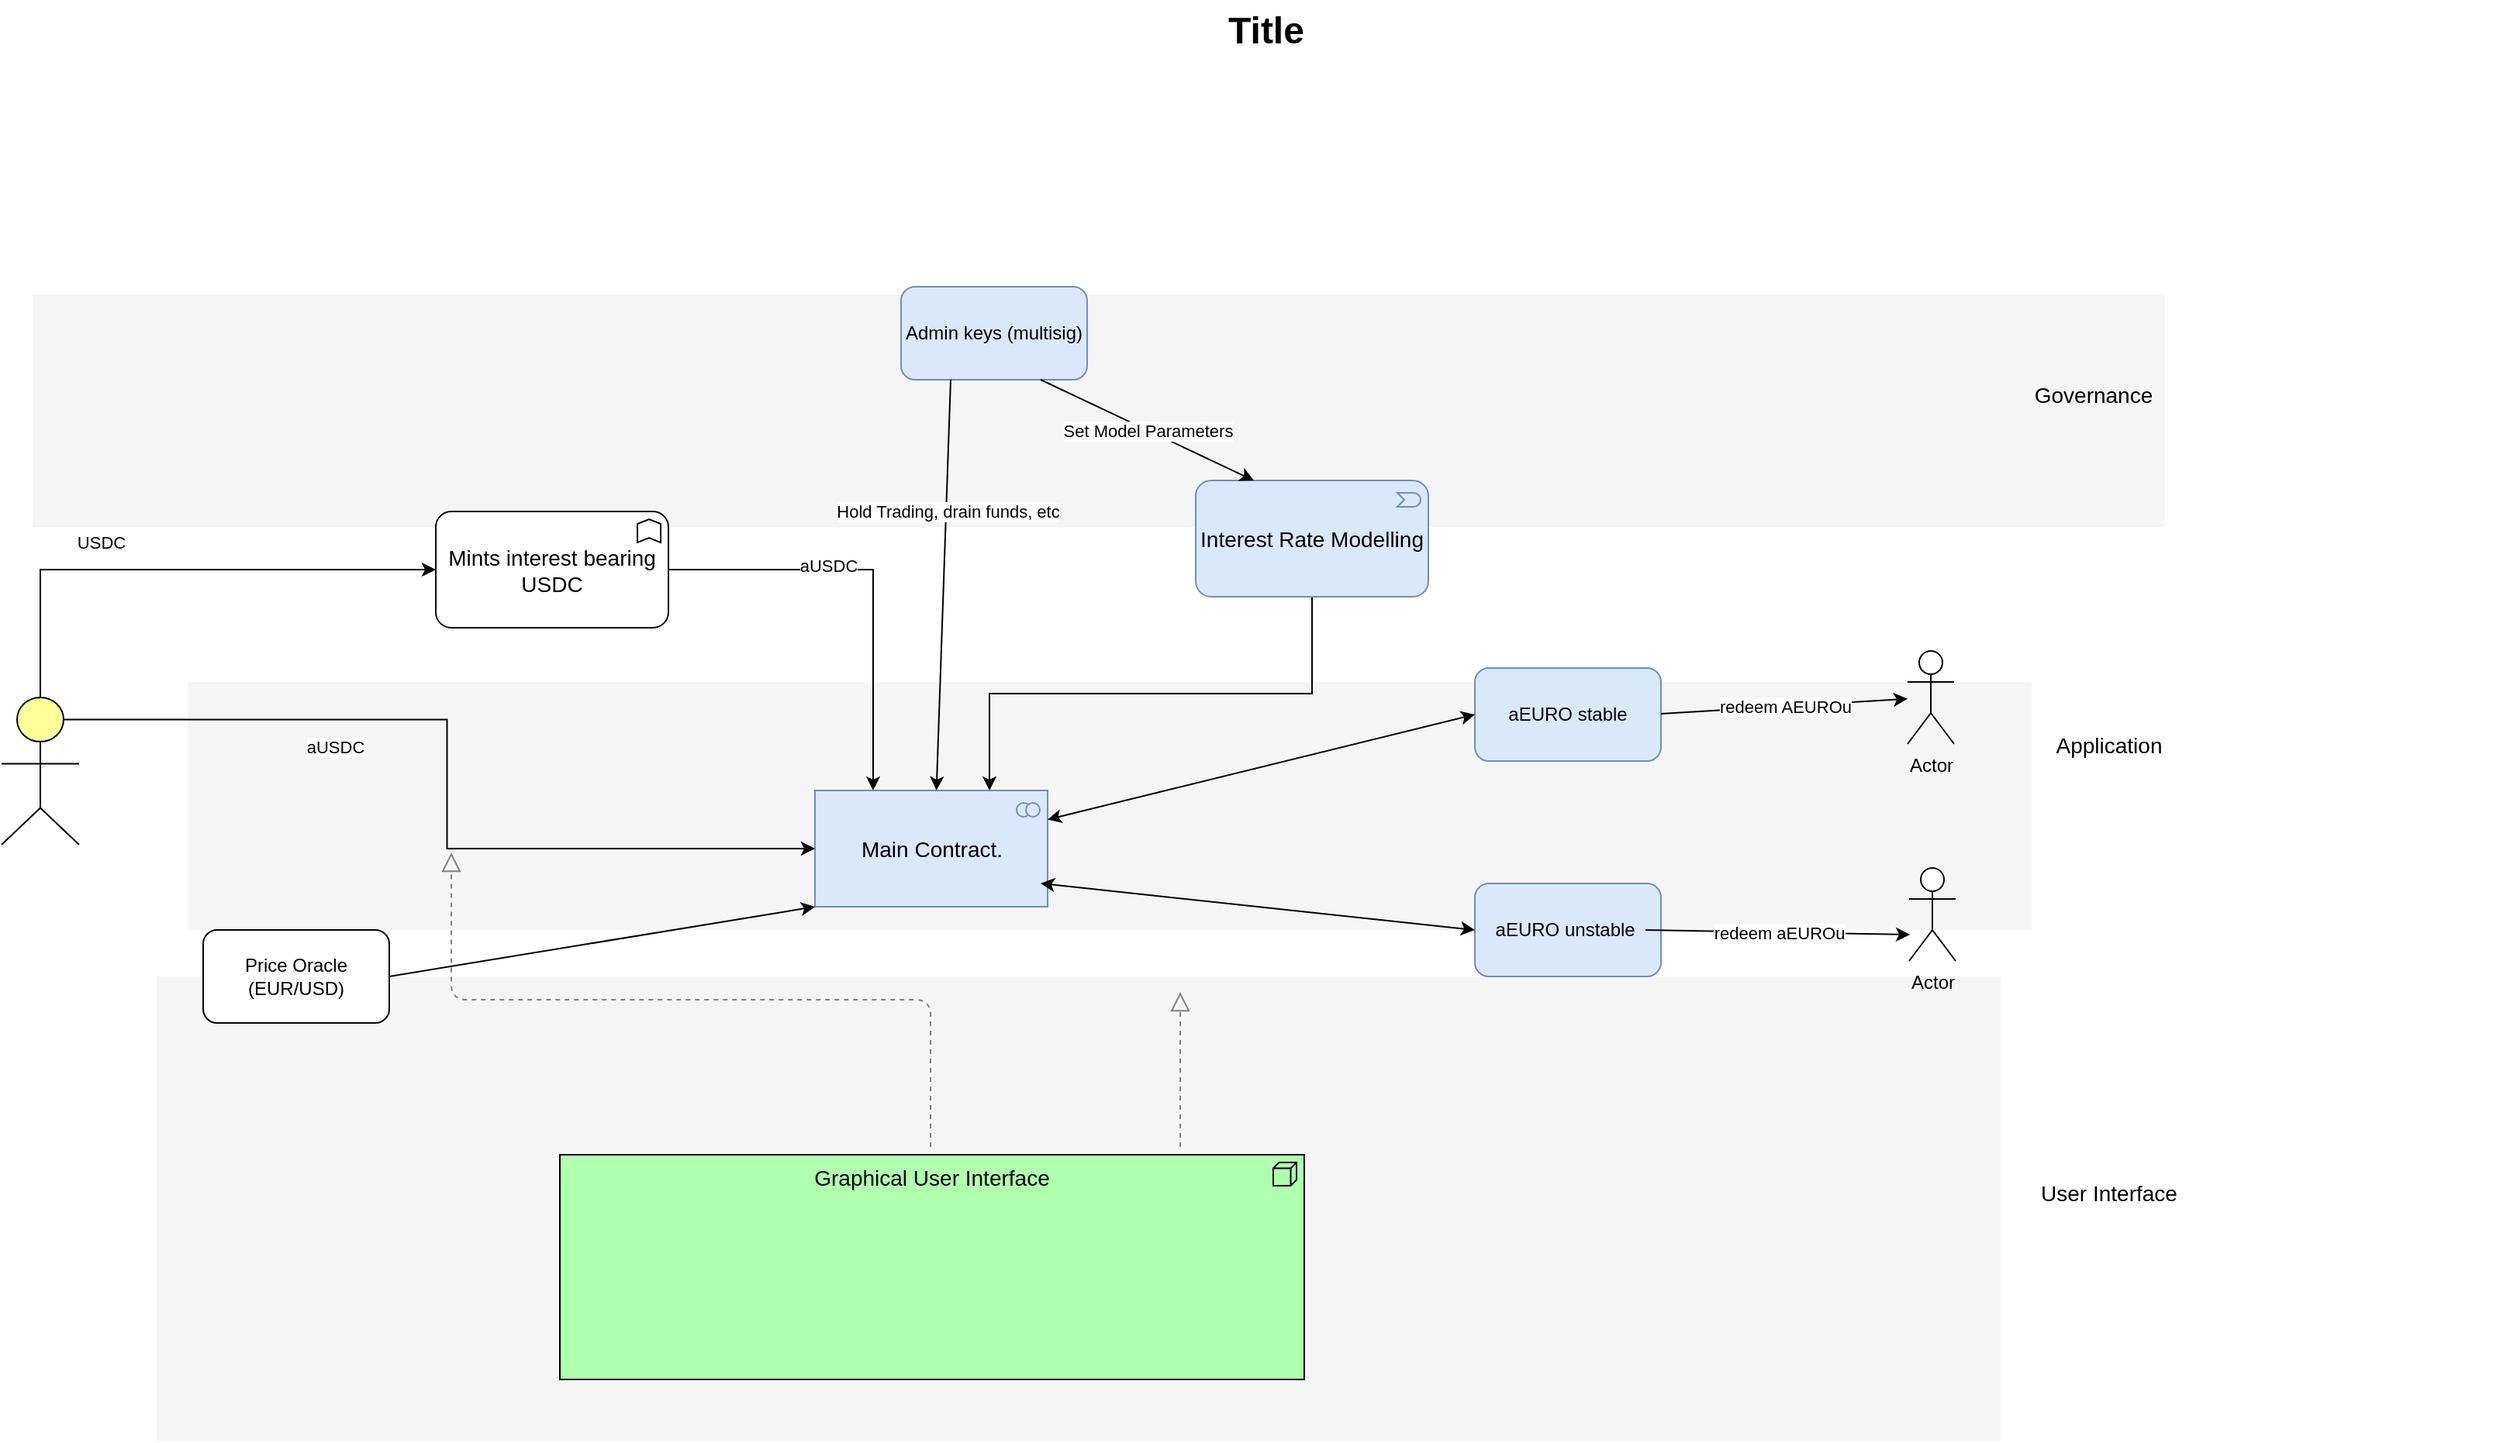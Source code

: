 <mxfile version="13.7.7" type="device"><diagram id="6I0OCvxSQrVGMHxT2VVA" name="Page-1"><mxGraphModel dx="1422" dy="798" grid="1" gridSize="10" guides="1" tooltips="1" connect="1" arrows="1" fold="1" page="1" pageScale="1" pageWidth="850" pageHeight="1100" math="0" shadow="0"><root><mxCell id="0"/><mxCell id="1" parent="0"/><mxCell id="dKdSaXE48SgPbhcamS2K-30" value="" style="whiteSpace=wrap;html=1;strokeColor=none;strokeWidth=1;fillColor=#f5f5f5;fontSize=14;" parent="1" vertex="1"><mxGeometry x="130" y="700" width="1189" height="300" as="geometry"/></mxCell><mxCell id="dKdSaXE48SgPbhcamS2K-31" value="" style="whiteSpace=wrap;html=1;strokeColor=none;strokeWidth=1;fillColor=#f5f5f5;fontSize=14;" parent="1" vertex="1"><mxGeometry x="150" y="510" width="1189" height="160" as="geometry"/></mxCell><mxCell id="dKdSaXE48SgPbhcamS2K-32" value="" style="whiteSpace=wrap;html=1;strokeColor=none;strokeWidth=1;fillColor=#f5f5f5;fontSize=14;" parent="1" vertex="1"><mxGeometry x="50" y="260" width="1375" height="150" as="geometry"/></mxCell><mxCell id="dKdSaXE48SgPbhcamS2K-33" value="Graphical User Interface" style="html=1;whiteSpace=wrap;fillColor=#AFFFAF;shape=mxgraph.archimate3.application;appType=node;archiType=square;fontSize=14;verticalAlign=top;" parent="1" vertex="1"><mxGeometry x="390" y="815" width="480" height="145" as="geometry"/></mxCell><mxCell id="dKdSaXE48SgPbhcamS2K-34" style="edgeStyle=elbowEdgeStyle;rounded=1;elbow=vertical;html=1;startSize=10;endArrow=block;endFill=0;endSize=10;jettySize=auto;orthogonalLoop=1;strokeColor=#808080;fontSize=14;dashed=1;" parent="1" edge="1"><mxGeometry relative="1" as="geometry"><mxPoint x="629" y="810" as="sourcePoint"/><mxPoint x="320" y="620" as="targetPoint"/></mxGeometry></mxCell><mxCell id="WHrhs6YJq73bZI5WQGfV-107" style="edgeStyle=orthogonalEdgeStyle;rounded=0;orthogonalLoop=1;jettySize=auto;html=1;exitX=1;exitY=0.5;exitDx=0;exitDy=0;exitPerimeter=0;entryX=0.25;entryY=0;entryDx=0;entryDy=0;entryPerimeter=0;" edge="1" parent="1" source="dKdSaXE48SgPbhcamS2K-54" target="dKdSaXE48SgPbhcamS2K-55"><mxGeometry relative="1" as="geometry"/></mxCell><mxCell id="WHrhs6YJq73bZI5WQGfV-108" value="aUSDC" style="edgeLabel;html=1;align=center;verticalAlign=middle;resizable=0;points=[];" vertex="1" connectable="0" parent="WHrhs6YJq73bZI5WQGfV-107"><mxGeometry x="-0.249" y="4" relative="1" as="geometry"><mxPoint y="1" as="offset"/></mxGeometry></mxCell><mxCell id="dKdSaXE48SgPbhcamS2K-54" value="Mints interest bearing USDC" style="html=1;whiteSpace=wrap;shape=mxgraph.archimate3.application;appType=func;archiType=rounded;fontSize=14;" parent="1" vertex="1"><mxGeometry x="310" y="400" width="150" height="75" as="geometry"/></mxCell><mxCell id="dKdSaXE48SgPbhcamS2K-55" value="Main Contract." style="html=1;whiteSpace=wrap;fillColor=#dae8fc;shape=mxgraph.archimate3.application;appType=collab;archiType=square;fontSize=14;strokeColor=#6c8ebf;" parent="1" vertex="1"><mxGeometry x="554.5" y="580" width="150" height="75" as="geometry"/></mxCell><mxCell id="WHrhs6YJq73bZI5WQGfV-63" style="edgeStyle=orthogonalEdgeStyle;rounded=0;orthogonalLoop=1;jettySize=auto;html=1;exitX=0.5;exitY=1;exitDx=0;exitDy=0;exitPerimeter=0;entryX=0.75;entryY=0;entryDx=0;entryDy=0;entryPerimeter=0;" edge="1" parent="1" source="dKdSaXE48SgPbhcamS2K-56" target="dKdSaXE48SgPbhcamS2K-55"><mxGeometry relative="1" as="geometry"/></mxCell><mxCell id="dKdSaXE48SgPbhcamS2K-56" value="Interest Rate Modelling" style="html=1;whiteSpace=wrap;fillColor=#dae8fc;shape=mxgraph.archimate3.application;appType=event;archiType=rounded;fontSize=14;strokeColor=#6c8ebf;" parent="1" vertex="1"><mxGeometry x="800" y="380" width="150" height="75" as="geometry"/></mxCell><mxCell id="dKdSaXE48SgPbhcamS2K-58" value="User Interface" style="text;html=1;strokeColor=none;fillColor=none;align=center;verticalAlign=middle;whiteSpace=wrap;fontSize=14;" parent="1" vertex="1"><mxGeometry x="1269" y="830" width="240" height="20" as="geometry"/></mxCell><mxCell id="dKdSaXE48SgPbhcamS2K-59" value="Application" style="text;html=1;strokeColor=none;fillColor=none;align=center;verticalAlign=middle;whiteSpace=wrap;fontSize=14;" parent="1" vertex="1"><mxGeometry x="1269" y="541" width="240" height="20" as="geometry"/></mxCell><mxCell id="dKdSaXE48SgPbhcamS2K-60" value="Governance" style="text;html=1;strokeColor=none;fillColor=none;align=center;verticalAlign=middle;whiteSpace=wrap;fontSize=14;" parent="1" vertex="1"><mxGeometry x="1259" y="315" width="240" height="20" as="geometry"/></mxCell><mxCell id="WHrhs6YJq73bZI5WQGfV-52" style="edgeStyle=orthogonalEdgeStyle;rounded=0;orthogonalLoop=1;jettySize=auto;html=1;exitX=0.5;exitY=0;exitDx=0;exitDy=0;exitPerimeter=0;entryX=0;entryY=0.5;entryDx=0;entryDy=0;entryPerimeter=0;" edge="1" parent="1" source="dKdSaXE48SgPbhcamS2K-62" target="dKdSaXE48SgPbhcamS2K-54"><mxGeometry relative="1" as="geometry"/></mxCell><mxCell id="WHrhs6YJq73bZI5WQGfV-53" value="USDC" style="edgeLabel;html=1;align=center;verticalAlign=middle;resizable=0;points=[];" vertex="1" connectable="0" parent="WHrhs6YJq73bZI5WQGfV-52"><mxGeometry x="-0.279" y="18" relative="1" as="geometry"><mxPoint as="offset"/></mxGeometry></mxCell><mxCell id="WHrhs6YJq73bZI5WQGfV-61" style="edgeStyle=orthogonalEdgeStyle;rounded=0;orthogonalLoop=1;jettySize=auto;html=1;exitX=0.8;exitY=0.15;exitDx=0;exitDy=0;exitPerimeter=0;entryX=0;entryY=0.5;entryDx=0;entryDy=0;entryPerimeter=0;" edge="1" parent="1" source="dKdSaXE48SgPbhcamS2K-62" target="dKdSaXE48SgPbhcamS2K-55"><mxGeometry relative="1" as="geometry"/></mxCell><mxCell id="WHrhs6YJq73bZI5WQGfV-62" value="aUSDC" style="edgeLabel;html=1;align=center;verticalAlign=middle;resizable=0;points=[];" vertex="1" connectable="0" parent="WHrhs6YJq73bZI5WQGfV-61"><mxGeometry x="-0.041" y="-189" relative="1" as="geometry"><mxPoint x="116.7" y="-7" as="offset"/></mxGeometry></mxCell><mxCell id="dKdSaXE48SgPbhcamS2K-62" value="" style="html=1;whiteSpace=wrap;fillColor=#ffff99;shape=mxgraph.archimate3.actor;fontSize=14;" parent="1" vertex="1"><mxGeometry x="30" y="520" width="50" height="95" as="geometry"/></mxCell><mxCell id="dKdSaXE48SgPbhcamS2K-63" value="Title" style="text;strokeColor=none;fillColor=none;html=1;fontSize=24;fontStyle=1;verticalAlign=middle;align=center;" parent="1" vertex="1"><mxGeometry x="50" y="70" width="1590" height="40" as="geometry"/></mxCell><mxCell id="WHrhs6YJq73bZI5WQGfV-68" value="aEURO stable" style="rounded=1;whiteSpace=wrap;html=1;fillColor=#dae8fc;strokeColor=#6c8ebf;" vertex="1" parent="1"><mxGeometry x="980" y="501" width="120" height="60" as="geometry"/></mxCell><mxCell id="WHrhs6YJq73bZI5WQGfV-69" value="aEURO unstable&amp;nbsp;" style="rounded=1;whiteSpace=wrap;html=1;fillColor=#dae8fc;strokeColor=#6c8ebf;" vertex="1" parent="1"><mxGeometry x="980" y="640" width="120" height="60" as="geometry"/></mxCell><mxCell id="WHrhs6YJq73bZI5WQGfV-76" value="" style="endArrow=classic;startArrow=classic;html=1;entryX=0;entryY=0.5;entryDx=0;entryDy=0;exitX=1;exitY=0.25;exitDx=0;exitDy=0;exitPerimeter=0;" edge="1" parent="1" source="dKdSaXE48SgPbhcamS2K-55" target="WHrhs6YJq73bZI5WQGfV-68"><mxGeometry width="50" height="50" relative="1" as="geometry"><mxPoint x="700" y="630" as="sourcePoint"/><mxPoint x="750" y="580" as="targetPoint"/></mxGeometry></mxCell><mxCell id="WHrhs6YJq73bZI5WQGfV-78" value="" style="endArrow=classic;startArrow=classic;html=1;entryX=0;entryY=0.5;entryDx=0;entryDy=0;exitX=0.97;exitY=0.8;exitDx=0;exitDy=0;exitPerimeter=0;" edge="1" parent="1" source="dKdSaXE48SgPbhcamS2K-55" target="WHrhs6YJq73bZI5WQGfV-69"><mxGeometry width="50" height="50" relative="1" as="geometry"><mxPoint x="700" y="630" as="sourcePoint"/><mxPoint x="750" y="580" as="targetPoint"/></mxGeometry></mxCell><mxCell id="WHrhs6YJq73bZI5WQGfV-83" value="Admin keys (multisig)" style="rounded=1;whiteSpace=wrap;html=1;fillColor=#dae8fc;strokeColor=#6c8ebf;" vertex="1" parent="1"><mxGeometry x="610" y="255" width="120" height="60" as="geometry"/></mxCell><mxCell id="WHrhs6YJq73bZI5WQGfV-92" value="" style="endArrow=classic;html=1;exitX=0.75;exitY=1;exitDx=0;exitDy=0;entryX=0.25;entryY=0;entryDx=0;entryDy=0;entryPerimeter=0;" edge="1" parent="1" source="WHrhs6YJq73bZI5WQGfV-83" target="dKdSaXE48SgPbhcamS2K-56"><mxGeometry relative="1" as="geometry"><mxPoint x="795" y="350" as="sourcePoint"/><mxPoint x="895" y="350" as="targetPoint"/></mxGeometry></mxCell><mxCell id="WHrhs6YJq73bZI5WQGfV-93" value="Set Model Parameters" style="edgeLabel;resizable=0;html=1;align=center;verticalAlign=middle;" connectable="0" vertex="1" parent="WHrhs6YJq73bZI5WQGfV-92"><mxGeometry relative="1" as="geometry"/></mxCell><mxCell id="WHrhs6YJq73bZI5WQGfV-95" value="" style="endArrow=classic;html=1;exitX=0.25;exitY=1;exitDx=0;exitDy=0;" edge="1" parent="1"><mxGeometry relative="1" as="geometry"><mxPoint x="642" y="315" as="sourcePoint"/><mxPoint x="632.802" y="580" as="targetPoint"/></mxGeometry></mxCell><mxCell id="WHrhs6YJq73bZI5WQGfV-96" value="Hold Trading, drain funds, etc" style="edgeLabel;resizable=0;html=1;align=center;verticalAlign=middle;" connectable="0" vertex="1" parent="WHrhs6YJq73bZI5WQGfV-95"><mxGeometry relative="1" as="geometry"><mxPoint x="2.61" y="-47.92" as="offset"/></mxGeometry></mxCell><mxCell id="WHrhs6YJq73bZI5WQGfV-118" value="Actor" style="shape=umlActor;verticalLabelPosition=bottom;verticalAlign=top;html=1;outlineConnect=0;" vertex="1" parent="1"><mxGeometry x="1259" y="490" width="30" height="60" as="geometry"/></mxCell><mxCell id="WHrhs6YJq73bZI5WQGfV-119" value="Actor" style="shape=umlActor;verticalLabelPosition=bottom;verticalAlign=top;html=1;outlineConnect=0;" vertex="1" parent="1"><mxGeometry x="1260" y="630" width="30" height="60" as="geometry"/></mxCell><mxCell id="WHrhs6YJq73bZI5WQGfV-130" value="" style="endArrow=classic;html=1;" edge="1" parent="1" target="WHrhs6YJq73bZI5WQGfV-118"><mxGeometry relative="1" as="geometry"><mxPoint x="1100" y="530.5" as="sourcePoint"/><mxPoint x="1200" y="530.5" as="targetPoint"/></mxGeometry></mxCell><mxCell id="WHrhs6YJq73bZI5WQGfV-131" value="redeem AEUROu" style="edgeLabel;resizable=0;html=1;align=center;verticalAlign=middle;" connectable="0" vertex="1" parent="WHrhs6YJq73bZI5WQGfV-130"><mxGeometry relative="1" as="geometry"/></mxCell><mxCell id="WHrhs6YJq73bZI5WQGfV-141" style="edgeStyle=elbowEdgeStyle;rounded=1;elbow=vertical;html=1;startSize=10;endArrow=block;endFill=0;endSize=10;jettySize=auto;orthogonalLoop=1;strokeColor=#808080;fontSize=14;dashed=1;" edge="1" parent="1"><mxGeometry relative="1" as="geometry"><mxPoint x="790" y="810" as="sourcePoint"/><mxPoint x="790" y="710" as="targetPoint"/></mxGeometry></mxCell><mxCell id="WHrhs6YJq73bZI5WQGfV-143" value="" style="endArrow=classic;html=1;entryX=0.934;entryY=1.019;entryDx=0;entryDy=0;entryPerimeter=0;" edge="1" parent="1" target="dKdSaXE48SgPbhcamS2K-31"><mxGeometry relative="1" as="geometry"><mxPoint x="1090" y="670" as="sourcePoint"/><mxPoint x="1190" y="670" as="targetPoint"/></mxGeometry></mxCell><mxCell id="WHrhs6YJq73bZI5WQGfV-144" value="redeem aEUROu" style="edgeLabel;resizable=0;html=1;align=center;verticalAlign=middle;" connectable="0" vertex="1" parent="WHrhs6YJq73bZI5WQGfV-143"><mxGeometry relative="1" as="geometry"/></mxCell><mxCell id="WHrhs6YJq73bZI5WQGfV-146" value="Price Oracle (EUR/USD)" style="rounded=1;whiteSpace=wrap;html=1;" vertex="1" parent="1"><mxGeometry x="160" y="670" width="120" height="60" as="geometry"/></mxCell><mxCell id="WHrhs6YJq73bZI5WQGfV-147" value="" style="endArrow=classic;html=1;entryX=0;entryY=1;entryDx=0;entryDy=0;entryPerimeter=0;" edge="1" parent="1" target="dKdSaXE48SgPbhcamS2K-55"><mxGeometry width="50" height="50" relative="1" as="geometry"><mxPoint x="280" y="700" as="sourcePoint"/><mxPoint x="330" y="650" as="targetPoint"/></mxGeometry></mxCell></root></mxGraphModel></diagram></mxfile>